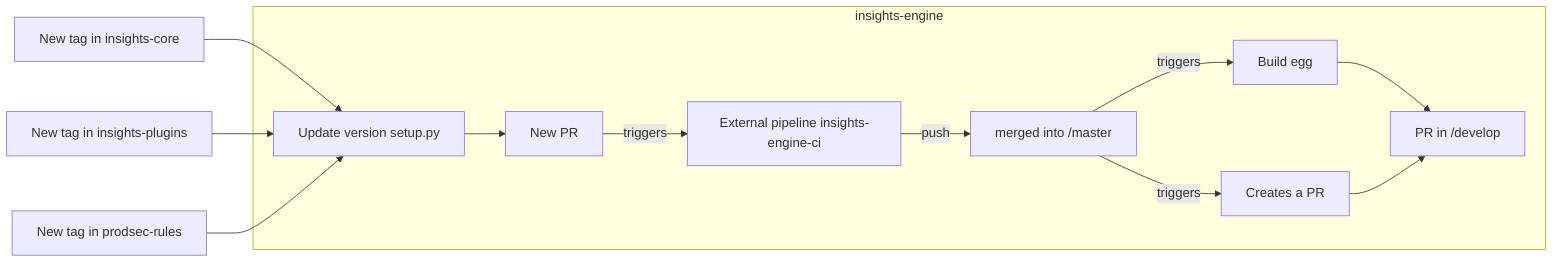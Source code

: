 flowchart LR
    A[New tag in insights-core]-->D
    B[New tag in insights-plugins]-->D
    C[New tag in prodsec-rules]-->D
    subgraph insights-engine
    D[Update version setup.py]-->E
    E[New PR]--triggers-->F
    F[External pipeline insights-engine-ci]--push-->G
    G[merged into /master]--triggers-->H
    G--triggers-->I
    H[Build egg]-->J
    I[Creates a PR]-->J
    J[PR in /develop]
    end